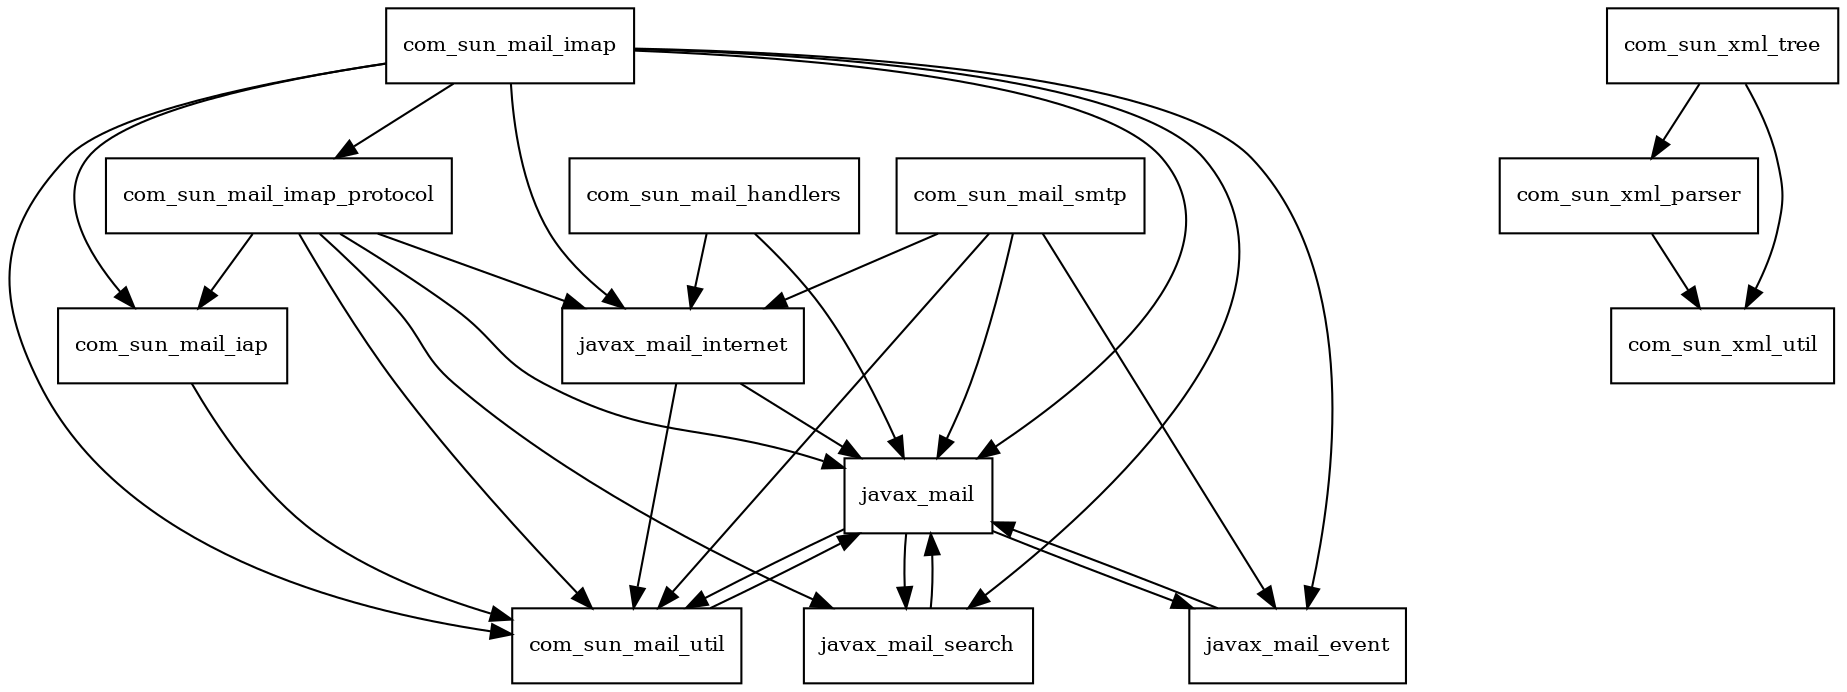 digraph misc_package_dependencies {
  node [shape = box, fontsize=10.0];
  com_sun_mail_handlers -> javax_mail;
  com_sun_mail_handlers -> javax_mail_internet;
  com_sun_mail_iap -> com_sun_mail_util;
  com_sun_mail_imap -> com_sun_mail_iap;
  com_sun_mail_imap -> com_sun_mail_imap_protocol;
  com_sun_mail_imap -> com_sun_mail_util;
  com_sun_mail_imap -> javax_mail;
  com_sun_mail_imap -> javax_mail_event;
  com_sun_mail_imap -> javax_mail_internet;
  com_sun_mail_imap -> javax_mail_search;
  com_sun_mail_imap_protocol -> com_sun_mail_iap;
  com_sun_mail_imap_protocol -> com_sun_mail_util;
  com_sun_mail_imap_protocol -> javax_mail;
  com_sun_mail_imap_protocol -> javax_mail_internet;
  com_sun_mail_imap_protocol -> javax_mail_search;
  com_sun_mail_smtp -> com_sun_mail_util;
  com_sun_mail_smtp -> javax_mail;
  com_sun_mail_smtp -> javax_mail_event;
  com_sun_mail_smtp -> javax_mail_internet;
  com_sun_mail_util -> javax_mail;
  com_sun_xml_parser -> com_sun_xml_util;
  com_sun_xml_tree -> com_sun_xml_parser;
  com_sun_xml_tree -> com_sun_xml_util;
  javax_mail -> com_sun_mail_util;
  javax_mail -> javax_mail_event;
  javax_mail -> javax_mail_search;
  javax_mail_event -> javax_mail;
  javax_mail_internet -> com_sun_mail_util;
  javax_mail_internet -> javax_mail;
  javax_mail_search -> javax_mail;
}
